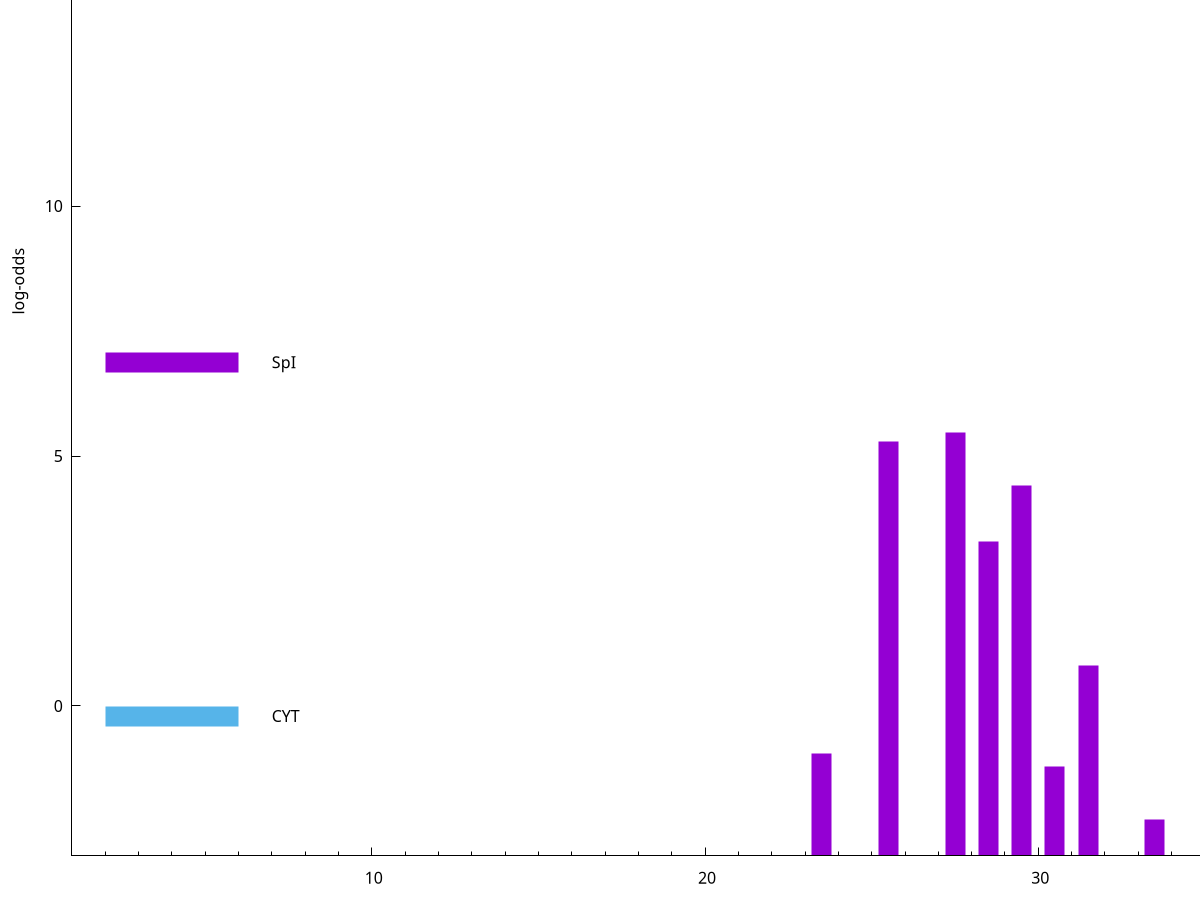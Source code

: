 set title "LipoP predictions for SRR4017813.gff"
set size 2., 1.4
set xrange [1:70] 
set mxtics 10
set yrange [-3:20]
set y2range [0:23]
set ylabel "log-odds"
set term postscript eps color solid "Helvetica" 30
set output "SRR4017813.gff13.eps"
set arrow from 2,18.4818 to 6,18.4818 nohead lt 4 lw 20
set label "TMH" at 7,18.4818
set arrow from 2,6.87777 to 6,6.87777 nohead lt 1 lw 20
set label "SpI" at 7,6.87777
set arrow from 2,-0.200913 to 6,-0.200913 nohead lt 3 lw 20
set label "CYT" at 7,-0.200913
set arrow from 2,18.4818 to 6,18.4818 nohead lt 4 lw 20
set label "TMH" at 7,18.4818
# NOTE: The scores below are the log-odds scores with the threshold
# NOTE: subtracted (a hack to make gnuplot make the histogram all
# NOTE: look nice).
plot "-" axes x1y2 title "" with impulses lt 1 lw 20
27.500000 8.465900
25.500000 8.289420
29.500000 7.403990
28.500000 6.293490
31.500000 3.805748
23.500000 2.054405
30.500000 1.785480
33.500000 0.725510
37.500000 0.209670
e
exit
